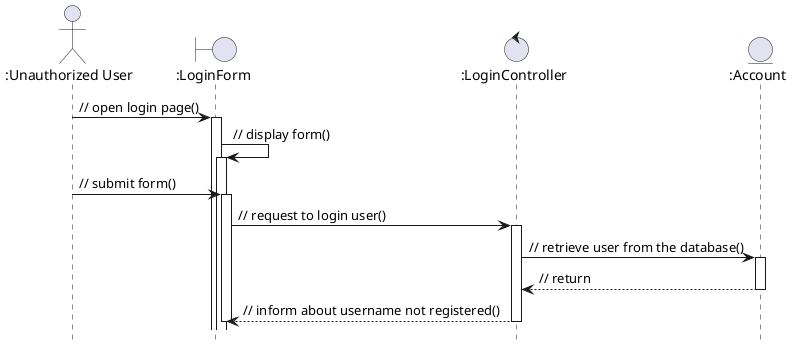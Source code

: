 @startuml
hide footbox
autoactivate on
actor ":Unauthorized User" as usr
boundary ":LoginForm" as form
control ":LoginController" as ctl
entity ":Account" as acc

usr -> form: // open login page()
form -> form: // display form()
usr -> form: // submit form()
form -> ctl: // request to login user()
ctl -> acc: // retrieve user from the database()
ctl <-- acc: // return
form <-- ctl: // inform about username not registered()
deactivate form
@enduml
